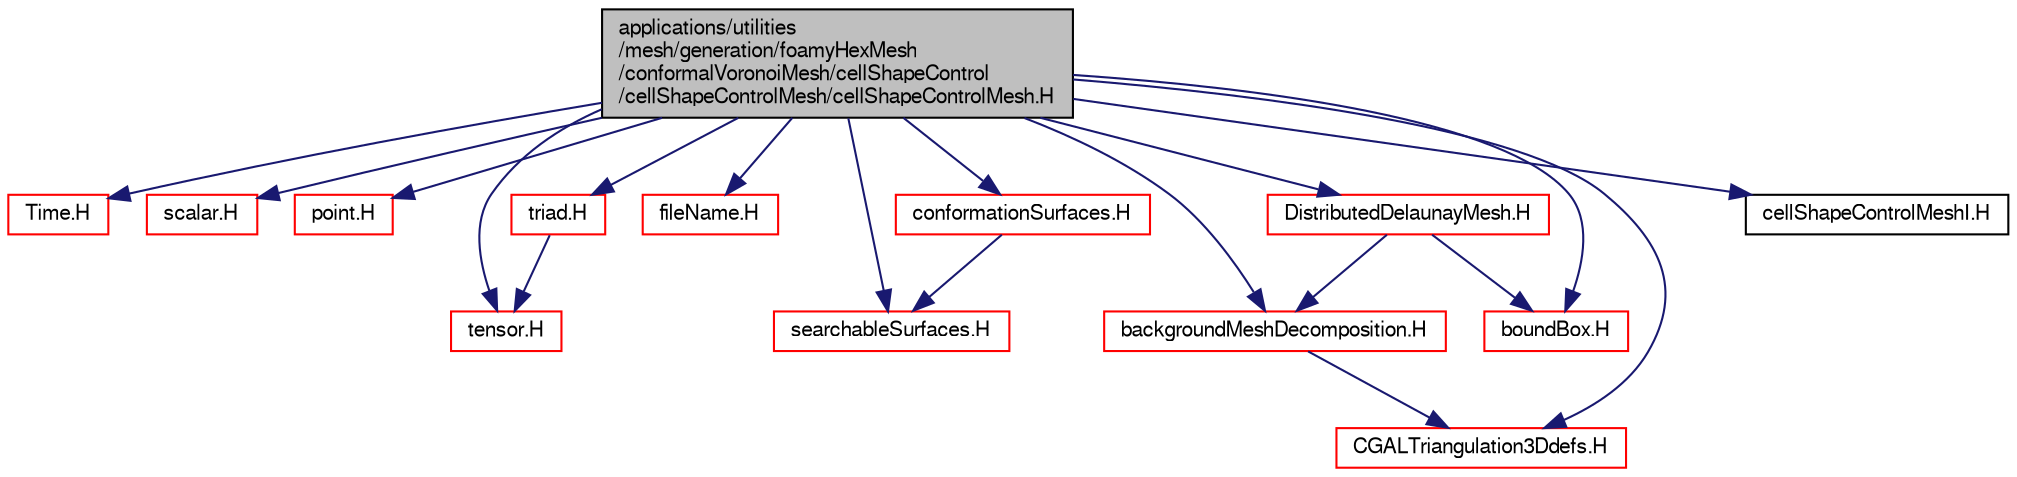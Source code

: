 digraph "applications/utilities/mesh/generation/foamyHexMesh/conformalVoronoiMesh/cellShapeControl/cellShapeControlMesh/cellShapeControlMesh.H"
{
  bgcolor="transparent";
  edge [fontname="FreeSans",fontsize="10",labelfontname="FreeSans",labelfontsize="10"];
  node [fontname="FreeSans",fontsize="10",shape=record];
  Node0 [label="applications/utilities\l/mesh/generation/foamyHexMesh\l/conformalVoronoiMesh/cellShapeControl\l/cellShapeControlMesh/cellShapeControlMesh.H",height=0.2,width=0.4,color="black", fillcolor="grey75", style="filled", fontcolor="black"];
  Node0 -> Node1 [color="midnightblue",fontsize="10",style="solid",fontname="FreeSans"];
  Node1 [label="Time.H",height=0.2,width=0.4,color="red",URL="$a09311.html"];
  Node0 -> Node37 [color="midnightblue",fontsize="10",style="solid",fontname="FreeSans"];
  Node37 [label="scalar.H",height=0.2,width=0.4,color="red",URL="$a12533.html"];
  Node0 -> Node149 [color="midnightblue",fontsize="10",style="solid",fontname="FreeSans"];
  Node149 [label="point.H",height=0.2,width=0.4,color="red",URL="$a12059.html"];
  Node0 -> Node154 [color="midnightblue",fontsize="10",style="solid",fontname="FreeSans"];
  Node154 [label="tensor.H",height=0.2,width=0.4,color="red",URL="$a12755.html"];
  Node0 -> Node163 [color="midnightblue",fontsize="10",style="solid",fontname="FreeSans"];
  Node163 [label="triad.H",height=0.2,width=0.4,color="red",URL="$a12785.html"];
  Node163 -> Node154 [color="midnightblue",fontsize="10",style="solid",fontname="FreeSans"];
  Node0 -> Node3 [color="midnightblue",fontsize="10",style="solid",fontname="FreeSans"];
  Node3 [label="fileName.H",height=0.2,width=0.4,color="red",URL="$a12584.html"];
  Node0 -> Node165 [color="midnightblue",fontsize="10",style="solid",fontname="FreeSans"];
  Node165 [label="searchableSurfaces.H",height=0.2,width=0.4,color="red",URL="$a07832.html"];
  Node0 -> Node214 [color="midnightblue",fontsize="10",style="solid",fontname="FreeSans"];
  Node214 [label="conformationSurfaces.H",height=0.2,width=0.4,color="red",URL="$a18275.html"];
  Node214 -> Node165 [color="midnightblue",fontsize="10",style="solid",fontname="FreeSans"];
  Node0 -> Node243 [color="midnightblue",fontsize="10",style="solid",fontname="FreeSans"];
  Node243 [label="DistributedDelaunayMesh.H",height=0.2,width=0.4,color="red",URL="$a18305.html"];
  Node243 -> Node275 [color="midnightblue",fontsize="10",style="solid",fontname="FreeSans"];
  Node275 [label="backgroundMeshDecomposition.H",height=0.2,width=0.4,color="red",URL="$a18035.html"];
  Node275 -> Node246 [color="midnightblue",fontsize="10",style="solid",fontname="FreeSans"];
  Node246 [label="CGALTriangulation3Ddefs.H",height=0.2,width=0.4,color="red",URL="$a18170.html",tooltip="CGAL data structures used for 3D Delaunay meshing. "];
  Node243 -> Node177 [color="midnightblue",fontsize="10",style="solid",fontname="FreeSans"];
  Node177 [label="boundBox.H",height=0.2,width=0.4,color="red",URL="$a11108.html"];
  Node0 -> Node246 [color="midnightblue",fontsize="10",style="solid",fontname="FreeSans"];
  Node0 -> Node275 [color="midnightblue",fontsize="10",style="solid",fontname="FreeSans"];
  Node0 -> Node177 [color="midnightblue",fontsize="10",style="solid",fontname="FreeSans"];
  Node0 -> Node407 [color="midnightblue",fontsize="10",style="solid",fontname="FreeSans"];
  Node407 [label="cellShapeControlMeshI.H",height=0.2,width=0.4,color="black",URL="$a18065.html"];
}
